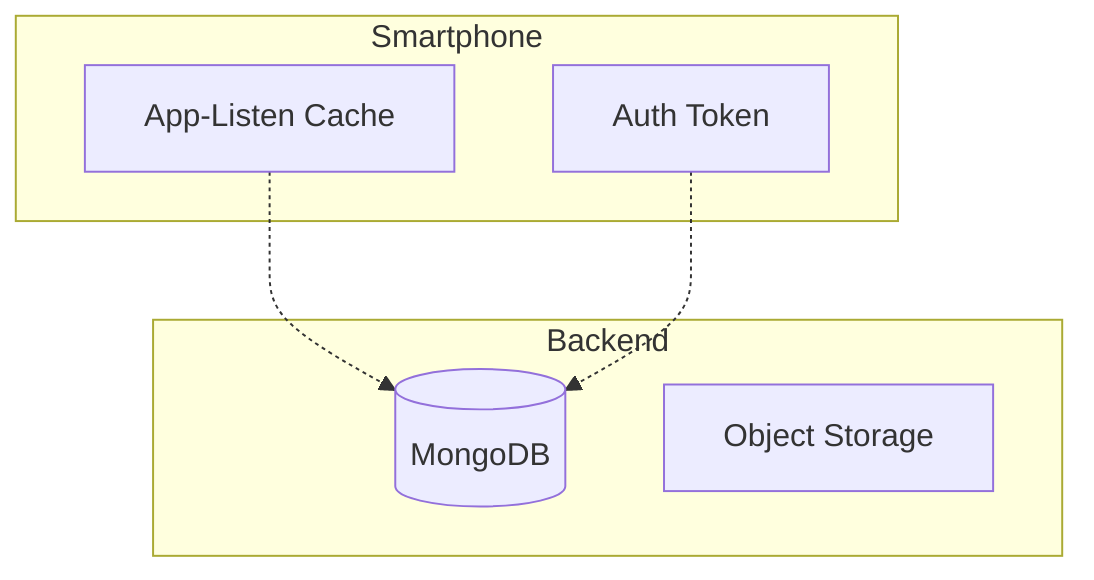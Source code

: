 graph TB
  subgraph "Smartphone"
    A[App-Listen Cache]
    B[Auth Token]
  end

  subgraph "Backend"
    D[(MongoDB)]
    E[Object Storage]
  end

  A -.-> D
  B -.-> D